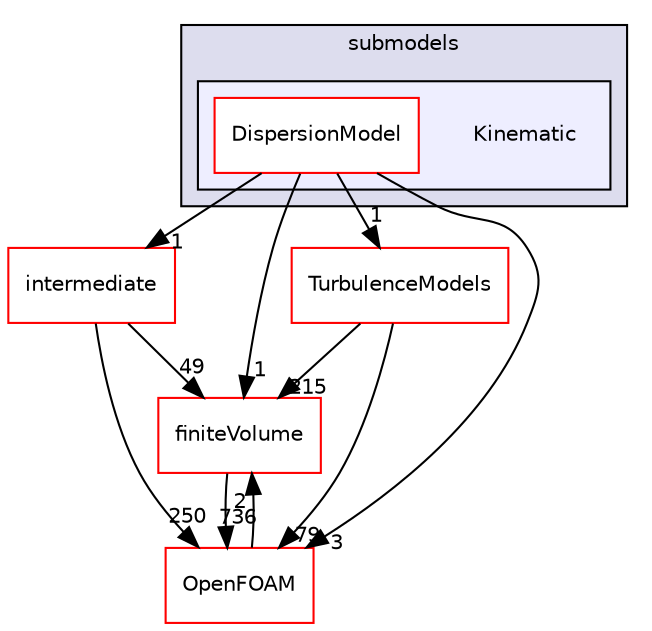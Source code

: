 digraph "src/lagrangian/turbulence/submodels/Kinematic" {
  bgcolor=transparent;
  compound=true
  node [ fontsize="10", fontname="Helvetica"];
  edge [ labelfontsize="10", labelfontname="Helvetica"];
  subgraph clusterdir_8d2e9f3975cd341fe442d8051fa80149 {
    graph [ bgcolor="#ddddee", pencolor="black", label="submodels" fontname="Helvetica", fontsize="10", URL="dir_8d2e9f3975cd341fe442d8051fa80149.html"]
  subgraph clusterdir_5ba94de3dd603286eac505345baf7469 {
    graph [ bgcolor="#eeeeff", pencolor="black", label="" URL="dir_5ba94de3dd603286eac505345baf7469.html"];
    dir_5ba94de3dd603286eac505345baf7469 [shape=plaintext label="Kinematic"];
    dir_ec3a45eb9e031fb2cbc5f0a1a823b94d [shape=box label="DispersionModel" color="red" fillcolor="white" style="filled" URL="dir_ec3a45eb9e031fb2cbc5f0a1a823b94d.html"];
  }
  }
  dir_9bd15774b555cf7259a6fa18f99fe99b [shape=box label="finiteVolume" color="red" URL="dir_9bd15774b555cf7259a6fa18f99fe99b.html"];
  dir_d3c32a493136c130c1f0d51f4f35c297 [shape=box label="intermediate" color="red" URL="dir_d3c32a493136c130c1f0d51f4f35c297.html"];
  dir_1eda626aeac0f0ad2848c36acaa5d501 [shape=box label="TurbulenceModels" color="red" URL="dir_1eda626aeac0f0ad2848c36acaa5d501.html"];
  dir_c5473ff19b20e6ec4dfe5c310b3778a8 [shape=box label="OpenFOAM" color="red" URL="dir_c5473ff19b20e6ec4dfe5c310b3778a8.html"];
  dir_9bd15774b555cf7259a6fa18f99fe99b->dir_c5473ff19b20e6ec4dfe5c310b3778a8 [headlabel="736", labeldistance=1.5 headhref="dir_000894_001888.html"];
  dir_d3c32a493136c130c1f0d51f4f35c297->dir_9bd15774b555cf7259a6fa18f99fe99b [headlabel="49", labeldistance=1.5 headhref="dir_001379_000894.html"];
  dir_d3c32a493136c130c1f0d51f4f35c297->dir_c5473ff19b20e6ec4dfe5c310b3778a8 [headlabel="250", labeldistance=1.5 headhref="dir_001379_001888.html"];
  dir_1eda626aeac0f0ad2848c36acaa5d501->dir_9bd15774b555cf7259a6fa18f99fe99b [headlabel="215", labeldistance=1.5 headhref="dir_000752_000894.html"];
  dir_1eda626aeac0f0ad2848c36acaa5d501->dir_c5473ff19b20e6ec4dfe5c310b3778a8 [headlabel="79", labeldistance=1.5 headhref="dir_000752_001888.html"];
  dir_c5473ff19b20e6ec4dfe5c310b3778a8->dir_9bd15774b555cf7259a6fa18f99fe99b [headlabel="2", labeldistance=1.5 headhref="dir_001888_000894.html"];
  dir_ec3a45eb9e031fb2cbc5f0a1a823b94d->dir_9bd15774b555cf7259a6fa18f99fe99b [headlabel="1", labeldistance=1.5 headhref="dir_001703_000894.html"];
  dir_ec3a45eb9e031fb2cbc5f0a1a823b94d->dir_d3c32a493136c130c1f0d51f4f35c297 [headlabel="1", labeldistance=1.5 headhref="dir_001703_001379.html"];
  dir_ec3a45eb9e031fb2cbc5f0a1a823b94d->dir_1eda626aeac0f0ad2848c36acaa5d501 [headlabel="1", labeldistance=1.5 headhref="dir_001703_000752.html"];
  dir_ec3a45eb9e031fb2cbc5f0a1a823b94d->dir_c5473ff19b20e6ec4dfe5c310b3778a8 [headlabel="3", labeldistance=1.5 headhref="dir_001703_001888.html"];
}
